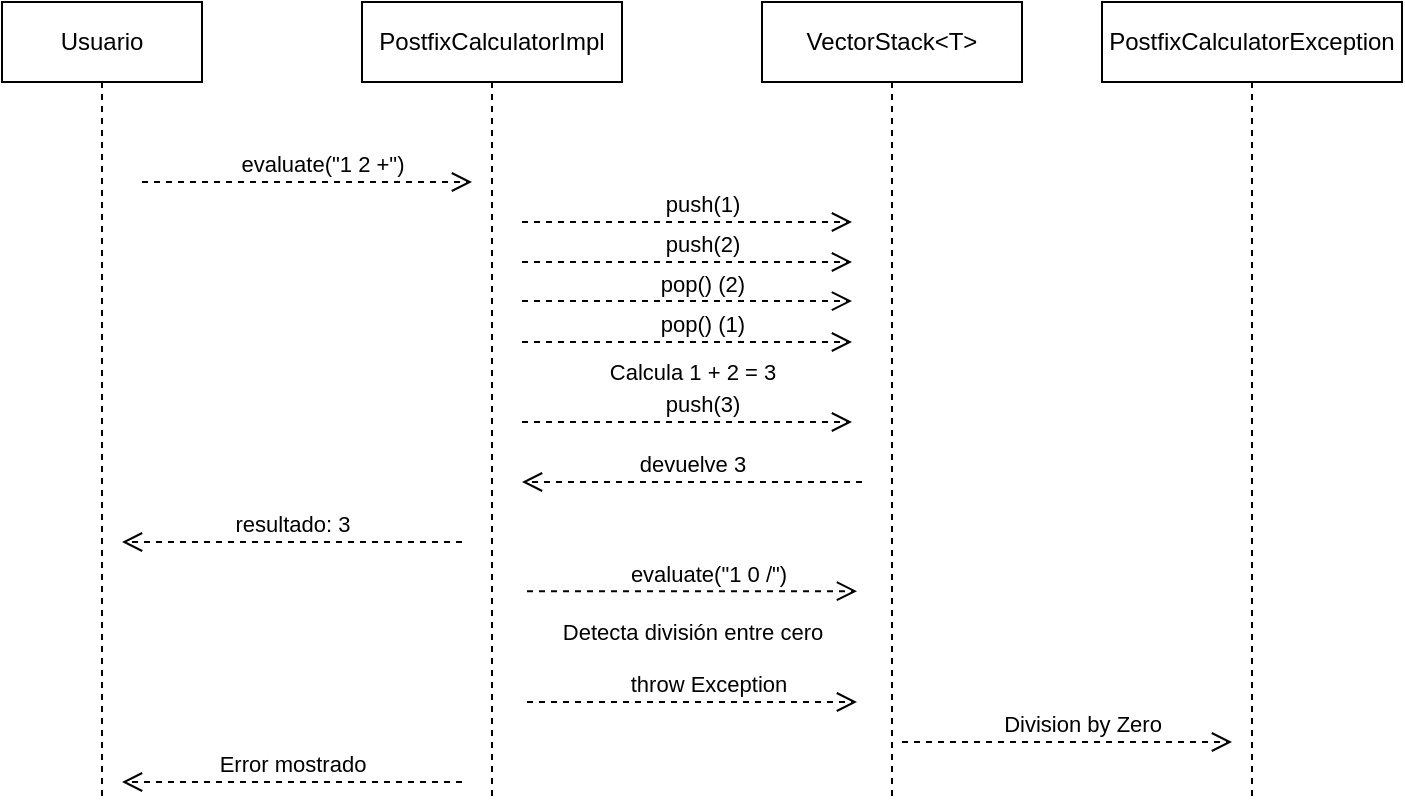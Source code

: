 <mxfile version="26.0.10">
  <diagram name="Page-1" id="2YBvvXClWsGukQMizWep">
    <mxGraphModel dx="1318" dy="501" grid="1" gridSize="10" guides="1" tooltips="1" connect="1" arrows="1" fold="1" page="1" pageScale="1" pageWidth="850" pageHeight="1100" math="0" shadow="0">
      <root>
        <mxCell id="0" />
        <mxCell id="1" parent="0" />
        <mxCell id="aM9ryv3xv72pqoxQDRHE-1" value="Usuario" style="shape=umlLifeline;perimeter=lifelinePerimeter;whiteSpace=wrap;html=1;container=0;dropTarget=0;collapsible=0;recursiveResize=0;outlineConnect=0;portConstraint=eastwest;newEdgeStyle={&quot;edgeStyle&quot;:&quot;elbowEdgeStyle&quot;,&quot;elbow&quot;:&quot;vertical&quot;,&quot;curved&quot;:0,&quot;rounded&quot;:0};" parent="1" vertex="1">
          <mxGeometry x="40" y="40" width="100" height="400" as="geometry" />
        </mxCell>
        <mxCell id="aM9ryv3xv72pqoxQDRHE-5" value="PostfixCalculatorImpl" style="shape=umlLifeline;perimeter=lifelinePerimeter;whiteSpace=wrap;html=1;container=0;dropTarget=0;collapsible=0;recursiveResize=0;outlineConnect=0;portConstraint=eastwest;newEdgeStyle={&quot;edgeStyle&quot;:&quot;elbowEdgeStyle&quot;,&quot;elbow&quot;:&quot;vertical&quot;,&quot;curved&quot;:0,&quot;rounded&quot;:0};" parent="1" vertex="1">
          <mxGeometry x="220" y="40" width="130" height="400" as="geometry" />
        </mxCell>
        <mxCell id="aM9ryv3xv72pqoxQDRHE-8" value="Error mostrado" style="html=1;verticalAlign=bottom;endArrow=open;dashed=1;endSize=8;edgeStyle=elbowEdgeStyle;elbow=vertical;curved=0;rounded=0;" parent="1" edge="1">
          <mxGeometry relative="1" as="geometry">
            <mxPoint x="100" y="430" as="targetPoint" />
            <Array as="points">
              <mxPoint x="195" y="430" />
            </Array>
            <mxPoint x="270" y="430" as="sourcePoint" />
          </mxGeometry>
        </mxCell>
        <mxCell id="wUzy_0sLD0A2U2E_TpNr-6" value="devuelve 3 " style="html=1;verticalAlign=bottom;endArrow=open;dashed=1;endSize=8;edgeStyle=elbowEdgeStyle;elbow=vertical;curved=0;rounded=0;" parent="1" edge="1">
          <mxGeometry relative="1" as="geometry">
            <mxPoint x="300" y="280" as="targetPoint" />
            <Array as="points">
              <mxPoint x="395" y="280" />
            </Array>
            <mxPoint x="470" y="280" as="sourcePoint" />
          </mxGeometry>
        </mxCell>
        <mxCell id="wUzy_0sLD0A2U2E_TpNr-7" value="VectorStack&amp;lt;T&amp;gt;" style="shape=umlLifeline;perimeter=lifelinePerimeter;whiteSpace=wrap;html=1;container=0;dropTarget=0;collapsible=0;recursiveResize=0;outlineConnect=0;portConstraint=eastwest;newEdgeStyle={&quot;edgeStyle&quot;:&quot;elbowEdgeStyle&quot;,&quot;elbow&quot;:&quot;vertical&quot;,&quot;curved&quot;:0,&quot;rounded&quot;:0};" parent="1" vertex="1">
          <mxGeometry x="420" y="40" width="130" height="400" as="geometry" />
        </mxCell>
        <mxCell id="wUzy_0sLD0A2U2E_TpNr-8" value=" push(1)" style="html=1;verticalAlign=bottom;endArrow=open;dashed=1;endSize=8;edgeStyle=elbowEdgeStyle;elbow=vertical;curved=0;rounded=0;" parent="1" edge="1">
          <mxGeometry x="0.091" relative="1" as="geometry">
            <mxPoint x="465" y="150" as="targetPoint" />
            <Array as="points">
              <mxPoint x="380" y="150" />
            </Array>
            <mxPoint x="300" y="150" as="sourcePoint" />
            <mxPoint as="offset" />
          </mxGeometry>
        </mxCell>
        <mxCell id="wUzy_0sLD0A2U2E_TpNr-9" value=" push(2)" style="html=1;verticalAlign=bottom;endArrow=open;dashed=1;endSize=8;edgeStyle=elbowEdgeStyle;elbow=vertical;curved=0;rounded=0;" parent="1" edge="1">
          <mxGeometry x="0.091" relative="1" as="geometry">
            <mxPoint x="465" y="170" as="targetPoint" />
            <Array as="points">
              <mxPoint x="380" y="170" />
            </Array>
            <mxPoint x="300" y="170" as="sourcePoint" />
            <mxPoint as="offset" />
          </mxGeometry>
        </mxCell>
        <mxCell id="wUzy_0sLD0A2U2E_TpNr-10" value="  pop() (2)" style="html=1;verticalAlign=bottom;endArrow=open;dashed=1;endSize=8;edgeStyle=elbowEdgeStyle;elbow=horizontal;curved=0;rounded=0;" parent="1" edge="1">
          <mxGeometry x="0.091" relative="1" as="geometry">
            <mxPoint x="465" y="189.52" as="targetPoint" />
            <Array as="points">
              <mxPoint x="380" y="189.52" />
            </Array>
            <mxPoint x="300" y="189.52" as="sourcePoint" />
            <mxPoint as="offset" />
          </mxGeometry>
        </mxCell>
        <mxCell id="wUzy_0sLD0A2U2E_TpNr-11" value="  pop() (1)" style="html=1;verticalAlign=bottom;endArrow=open;dashed=1;endSize=8;edgeStyle=elbowEdgeStyle;elbow=vertical;curved=0;rounded=0;" parent="1" edge="1">
          <mxGeometry x="0.091" relative="1" as="geometry">
            <mxPoint x="465" y="210" as="targetPoint" />
            <Array as="points">
              <mxPoint x="380" y="210" />
            </Array>
            <mxPoint x="300" y="210" as="sourcePoint" />
            <mxPoint as="offset" />
          </mxGeometry>
        </mxCell>
        <mxCell id="wUzy_0sLD0A2U2E_TpNr-14" value=" push(3)" style="html=1;verticalAlign=bottom;endArrow=open;dashed=1;endSize=8;edgeStyle=elbowEdgeStyle;elbow=vertical;curved=0;rounded=0;" parent="1" edge="1">
          <mxGeometry x="0.091" relative="1" as="geometry">
            <mxPoint x="465" y="250" as="targetPoint" />
            <Array as="points">
              <mxPoint x="380" y="250" />
            </Array>
            <mxPoint x="300" y="250" as="sourcePoint" />
            <mxPoint as="offset" />
          </mxGeometry>
        </mxCell>
        <mxCell id="wUzy_0sLD0A2U2E_TpNr-15" value="&lt;font style=&quot;font-size: 11px;&quot;&gt;Calcula &lt;span class=&quot;hljs-number&quot;&gt;1&lt;/span&gt; + &lt;span class=&quot;hljs-number&quot;&gt;2&lt;/span&gt; = &lt;span class=&quot;hljs-number&quot;&gt;3&lt;/span&gt;&lt;/font&gt;" style="text;html=1;align=center;verticalAlign=middle;resizable=0;points=[];autosize=1;strokeColor=none;fillColor=none;" parent="1" vertex="1">
          <mxGeometry x="330" y="210" width="110" height="30" as="geometry" />
        </mxCell>
        <mxCell id="wUzy_0sLD0A2U2E_TpNr-16" value="PostfixCalculatorException" style="shape=umlLifeline;perimeter=lifelinePerimeter;whiteSpace=wrap;html=1;container=0;dropTarget=0;collapsible=0;recursiveResize=0;outlineConnect=0;portConstraint=eastwest;newEdgeStyle={&quot;edgeStyle&quot;:&quot;elbowEdgeStyle&quot;,&quot;elbow&quot;:&quot;vertical&quot;,&quot;curved&quot;:0,&quot;rounded&quot;:0};" parent="1" vertex="1">
          <mxGeometry x="590" y="40" width="150" height="400" as="geometry" />
        </mxCell>
        <mxCell id="wUzy_0sLD0A2U2E_TpNr-18" value=" Division by Zero" style="html=1;verticalAlign=bottom;endArrow=open;dashed=1;endSize=8;edgeStyle=elbowEdgeStyle;elbow=vertical;curved=0;rounded=0;" parent="1" edge="1">
          <mxGeometry x="0.091" relative="1" as="geometry">
            <mxPoint x="655" y="410" as="targetPoint" />
            <Array as="points">
              <mxPoint x="570" y="410" />
            </Array>
            <mxPoint x="490" y="410" as="sourcePoint" />
            <mxPoint as="offset" />
          </mxGeometry>
        </mxCell>
        <mxCell id="NtCu2gS8deDwQl13nbRu-1" value=" evaluate(&quot;1 2 +&quot;)" style="html=1;verticalAlign=bottom;endArrow=open;dashed=1;endSize=8;edgeStyle=elbowEdgeStyle;elbow=vertical;curved=0;rounded=0;" edge="1" parent="1">
          <mxGeometry x="0.091" relative="1" as="geometry">
            <mxPoint x="275" y="130" as="targetPoint" />
            <Array as="points">
              <mxPoint x="190" y="130" />
            </Array>
            <mxPoint x="110" y="130" as="sourcePoint" />
            <mxPoint as="offset" />
          </mxGeometry>
        </mxCell>
        <mxCell id="NtCu2gS8deDwQl13nbRu-2" value="resultado: 3" style="html=1;verticalAlign=bottom;endArrow=open;dashed=1;endSize=8;edgeStyle=elbowEdgeStyle;elbow=vertical;curved=0;rounded=0;" edge="1" parent="1">
          <mxGeometry relative="1" as="geometry">
            <mxPoint x="100" y="310" as="targetPoint" />
            <Array as="points">
              <mxPoint x="195" y="310" />
            </Array>
            <mxPoint x="270" y="310" as="sourcePoint" />
          </mxGeometry>
        </mxCell>
        <mxCell id="NtCu2gS8deDwQl13nbRu-3" value=" evaluate(&quot;1 0 /&quot;)" style="html=1;verticalAlign=bottom;endArrow=open;dashed=1;endSize=8;edgeStyle=elbowEdgeStyle;elbow=vertical;curved=0;rounded=0;" edge="1" parent="1">
          <mxGeometry x="0.091" relative="1" as="geometry">
            <mxPoint x="467.5" y="334.6" as="targetPoint" />
            <Array as="points">
              <mxPoint x="382.5" y="334.6" />
            </Array>
            <mxPoint x="302.5" y="334.6" as="sourcePoint" />
            <mxPoint as="offset" />
          </mxGeometry>
        </mxCell>
        <mxCell id="NtCu2gS8deDwQl13nbRu-4" value="&lt;font style=&quot;font-size: 11px;&quot;&gt;Detecta división entre cero&lt;/font&gt;" style="text;html=1;align=center;verticalAlign=middle;resizable=0;points=[];autosize=1;strokeColor=none;fillColor=none;" vertex="1" parent="1">
          <mxGeometry x="310" y="340" width="150" height="30" as="geometry" />
        </mxCell>
        <mxCell id="NtCu2gS8deDwQl13nbRu-5" value=" throw Exception" style="html=1;verticalAlign=bottom;endArrow=open;dashed=1;endSize=8;edgeStyle=elbowEdgeStyle;elbow=vertical;curved=0;rounded=0;" edge="1" parent="1">
          <mxGeometry x="0.091" relative="1" as="geometry">
            <mxPoint x="467.5" y="390" as="targetPoint" />
            <Array as="points">
              <mxPoint x="382.5" y="390" />
            </Array>
            <mxPoint x="302.5" y="390" as="sourcePoint" />
            <mxPoint as="offset" />
          </mxGeometry>
        </mxCell>
      </root>
    </mxGraphModel>
  </diagram>
</mxfile>
